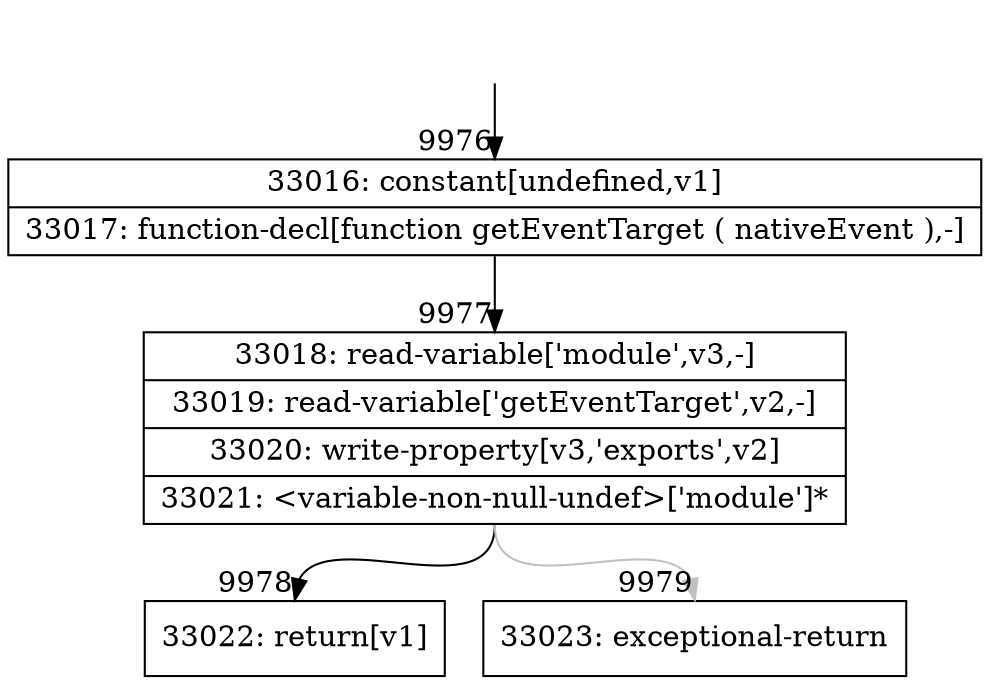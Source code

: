 digraph {
rankdir="TD"
BB_entry745[shape=none,label=""];
BB_entry745 -> BB9976 [tailport=s, headport=n, headlabel="    9976"]
BB9976 [shape=record label="{33016: constant[undefined,v1]|33017: function-decl[function getEventTarget ( nativeEvent ),-]}" ] 
BB9976 -> BB9977 [tailport=s, headport=n, headlabel="      9977"]
BB9977 [shape=record label="{33018: read-variable['module',v3,-]|33019: read-variable['getEventTarget',v2,-]|33020: write-property[v3,'exports',v2]|33021: \<variable-non-null-undef\>['module']*}" ] 
BB9977 -> BB9978 [tailport=s, headport=n, headlabel="      9978"]
BB9977 -> BB9979 [tailport=s, headport=n, color=gray, headlabel="      9979"]
BB9978 [shape=record label="{33022: return[v1]}" ] 
BB9979 [shape=record label="{33023: exceptional-return}" ] 
//#$~ 17832
}
